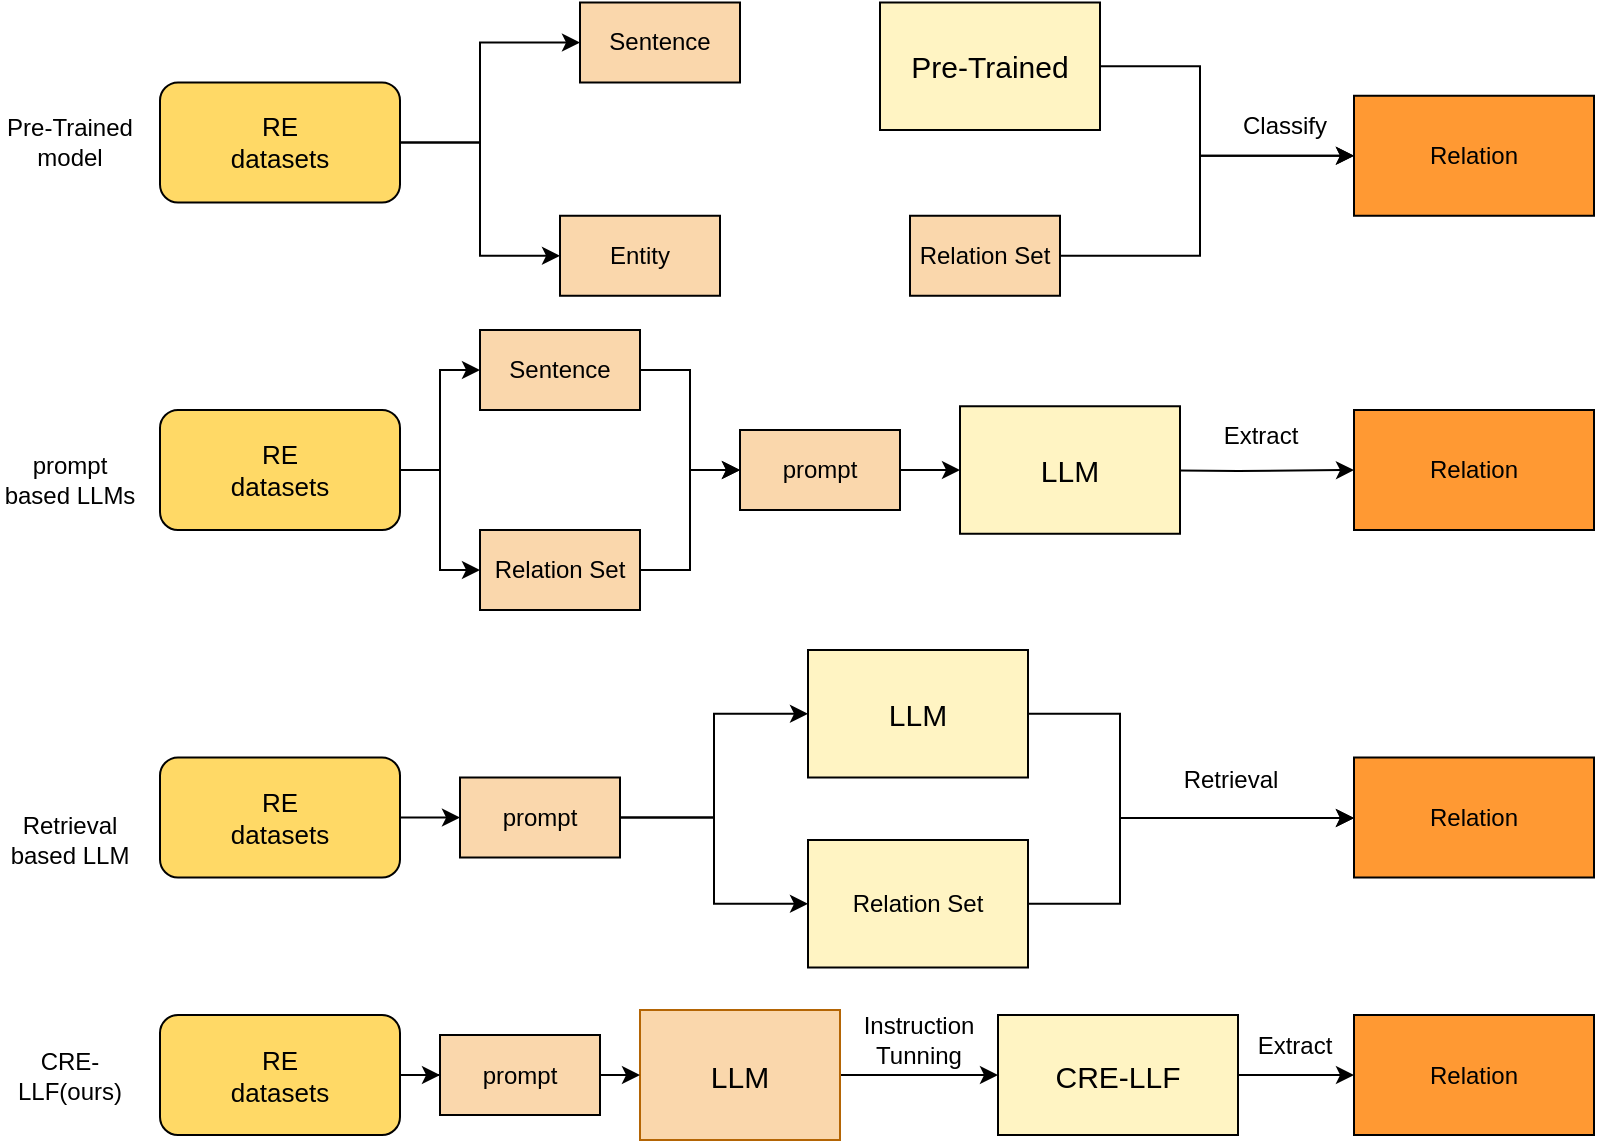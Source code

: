 <mxfile version="22.1.17" type="github">
  <diagram name="第 1 页" id="flA4l-o1dxtjvLFhLCzr">
    <mxGraphModel dx="906" dy="579" grid="1" gridSize="10" guides="1" tooltips="1" connect="1" arrows="1" fold="1" page="1" pageScale="1" pageWidth="827" pageHeight="1169" math="0" shadow="0">
      <root>
        <mxCell id="0" />
        <mxCell id="1" parent="0" />
        <mxCell id="z9Jyv8x2uTpzBOAvSgdd-29" style="edgeStyle=orthogonalEdgeStyle;rounded=0;orthogonalLoop=1;jettySize=auto;html=1;exitX=1;exitY=0.5;exitDx=0;exitDy=0;" parent="1" source="jGrp5Y4HYreiGU5nSvVj-3" target="z9Jyv8x2uTpzBOAvSgdd-26" edge="1">
          <mxGeometry relative="1" as="geometry" />
        </mxCell>
        <mxCell id="jGrp5Y4HYreiGU5nSvVj-3" value="&lt;font style=&quot;font-size: 13px;&quot;&gt;RE&lt;br&gt;datasets&lt;/font&gt;" style="rounded=1;whiteSpace=wrap;html=1;fillColor=#FFD966;gradientColor=none;" parent="1" vertex="1">
          <mxGeometry x="110" y="582.5" width="120" height="60" as="geometry" />
        </mxCell>
        <mxCell id="jGrp5Y4HYreiGU5nSvVj-10" value="&lt;font style=&quot;font-size: 12px;&quot;&gt;Instruction &lt;br&gt;Tunning&lt;/font&gt;" style="text;html=1;align=center;verticalAlign=middle;resizable=0;points=[];autosize=1;strokeColor=none;fillColor=none;" parent="1" vertex="1">
          <mxGeometry x="449" y="575" width="80" height="40" as="geometry" />
        </mxCell>
        <mxCell id="jGrp5Y4HYreiGU5nSvVj-49" value="" style="edgeStyle=orthogonalEdgeStyle;rounded=0;orthogonalLoop=1;jettySize=auto;html=1;" parent="1" source="jGrp5Y4HYreiGU5nSvVj-17" target="jGrp5Y4HYreiGU5nSvVj-48" edge="1">
          <mxGeometry relative="1" as="geometry" />
        </mxCell>
        <mxCell id="jGrp5Y4HYreiGU5nSvVj-17" value="&lt;font style=&quot;font-size: 15px;&quot;&gt;CRE-LLF&lt;/font&gt;" style="rounded=0;whiteSpace=wrap;html=1;fillColor=#FFF4C3;" parent="1" vertex="1">
          <mxGeometry x="529" y="582.5" width="120" height="60" as="geometry" />
        </mxCell>
        <mxCell id="jGrp5Y4HYreiGU5nSvVj-21" value="CRE-LLF(ours)" style="text;html=1;strokeColor=none;fillColor=none;align=center;verticalAlign=middle;whiteSpace=wrap;rounded=0;" parent="1" vertex="1">
          <mxGeometry x="30" y="597.5" width="70" height="30" as="geometry" />
        </mxCell>
        <mxCell id="jGrp5Y4HYreiGU5nSvVj-22" value="Pre-Trained model" style="text;html=1;strokeColor=none;fillColor=none;align=center;verticalAlign=middle;whiteSpace=wrap;rounded=0;" parent="1" vertex="1">
          <mxGeometry x="30" y="131.25" width="70" height="30" as="geometry" />
        </mxCell>
        <mxCell id="jGrp5Y4HYreiGU5nSvVj-28" style="edgeStyle=orthogonalEdgeStyle;rounded=0;orthogonalLoop=1;jettySize=auto;html=1;exitX=1;exitY=0.5;exitDx=0;exitDy=0;entryX=0;entryY=0.5;entryDx=0;entryDy=0;" parent="1" source="jGrp5Y4HYreiGU5nSvVj-23" target="jGrp5Y4HYreiGU5nSvVj-25" edge="1">
          <mxGeometry relative="1" as="geometry" />
        </mxCell>
        <mxCell id="jGrp5Y4HYreiGU5nSvVj-35" style="edgeStyle=orthogonalEdgeStyle;rounded=0;orthogonalLoop=1;jettySize=auto;html=1;exitX=1;exitY=0.5;exitDx=0;exitDy=0;entryX=0;entryY=0.5;entryDx=0;entryDy=0;" parent="1" source="jGrp5Y4HYreiGU5nSvVj-23" target="jGrp5Y4HYreiGU5nSvVj-24" edge="1">
          <mxGeometry relative="1" as="geometry">
            <Array as="points">
              <mxPoint x="270" y="96.25" />
            </Array>
          </mxGeometry>
        </mxCell>
        <mxCell id="jGrp5Y4HYreiGU5nSvVj-23" value="&lt;font style=&quot;font-size: 13px;&quot;&gt;RE&lt;br&gt;datasets&lt;/font&gt;" style="rounded=1;whiteSpace=wrap;html=1;fillColor=#FFD966;gradientColor=none;" parent="1" vertex="1">
          <mxGeometry x="110" y="116.25" width="120" height="60" as="geometry" />
        </mxCell>
        <mxCell id="jGrp5Y4HYreiGU5nSvVj-24" value="Sentence" style="rounded=0;whiteSpace=wrap;html=1;fillColor=#FAD7AC;strokeColor=#000000;" parent="1" vertex="1">
          <mxGeometry x="320" y="76.25" width="80" height="40" as="geometry" />
        </mxCell>
        <mxCell id="jGrp5Y4HYreiGU5nSvVj-25" value="Entity" style="rounded=0;whiteSpace=wrap;html=1;fillColor=#FAD7AC;" parent="1" vertex="1">
          <mxGeometry x="310" y="182.88" width="80" height="40" as="geometry" />
        </mxCell>
        <mxCell id="jGrp5Y4HYreiGU5nSvVj-52" style="edgeStyle=orthogonalEdgeStyle;rounded=0;orthogonalLoop=1;jettySize=auto;html=1;exitX=1;exitY=0.5;exitDx=0;exitDy=0;entryX=0;entryY=0.5;entryDx=0;entryDy=0;" parent="1" source="jGrp5Y4HYreiGU5nSvVj-36" target="jGrp5Y4HYreiGU5nSvVj-45" edge="1">
          <mxGeometry relative="1" as="geometry">
            <Array as="points">
              <mxPoint x="630" y="108" />
              <mxPoint x="630" y="153" />
            </Array>
          </mxGeometry>
        </mxCell>
        <mxCell id="jGrp5Y4HYreiGU5nSvVj-36" value="&lt;span style=&quot;font-size: 15px;&quot;&gt;Pre-Trained&lt;/span&gt;" style="rounded=0;whiteSpace=wrap;html=1;fillColor=#FFF4C3;" parent="1" vertex="1">
          <mxGeometry x="470" y="76.25" width="110" height="63.75" as="geometry" />
        </mxCell>
        <mxCell id="jGrp5Y4HYreiGU5nSvVj-45" value="Relation" style="whiteSpace=wrap;html=1;rounded=0;fillColor=#FF9933;" parent="1" vertex="1">
          <mxGeometry x="707" y="122.88" width="120" height="60" as="geometry" />
        </mxCell>
        <mxCell id="jGrp5Y4HYreiGU5nSvVj-47" value="Classify" style="text;html=1;align=center;verticalAlign=middle;resizable=0;points=[];autosize=1;strokeColor=none;fillColor=none;" parent="1" vertex="1">
          <mxGeometry x="637" y="122.88" width="70" height="30" as="geometry" />
        </mxCell>
        <mxCell id="jGrp5Y4HYreiGU5nSvVj-48" value="Relation" style="whiteSpace=wrap;html=1;fillColor=#FF9933;rounded=0;" parent="1" vertex="1">
          <mxGeometry x="707" y="582.5" width="120" height="60" as="geometry" />
        </mxCell>
        <mxCell id="z9Jyv8x2uTpzBOAvSgdd-49" style="edgeStyle=orthogonalEdgeStyle;rounded=0;orthogonalLoop=1;jettySize=auto;html=1;exitX=1;exitY=0.5;exitDx=0;exitDy=0;entryX=0;entryY=0.5;entryDx=0;entryDy=0;" parent="1" source="z9Jyv8x2uTpzBOAvSgdd-2" target="z9Jyv8x2uTpzBOAvSgdd-7" edge="1">
          <mxGeometry relative="1" as="geometry" />
        </mxCell>
        <mxCell id="z9Jyv8x2uTpzBOAvSgdd-50" style="edgeStyle=orthogonalEdgeStyle;rounded=0;orthogonalLoop=1;jettySize=auto;html=1;exitX=1;exitY=0.5;exitDx=0;exitDy=0;entryX=0;entryY=0.5;entryDx=0;entryDy=0;" parent="1" source="z9Jyv8x2uTpzBOAvSgdd-2" target="z9Jyv8x2uTpzBOAvSgdd-11" edge="1">
          <mxGeometry relative="1" as="geometry" />
        </mxCell>
        <mxCell id="z9Jyv8x2uTpzBOAvSgdd-2" value="&lt;font style=&quot;font-size: 13px;&quot;&gt;RE&lt;br&gt;datasets&lt;/font&gt;" style="rounded=1;whiteSpace=wrap;html=1;fillColor=#FFD966;gradientColor=none;" parent="1" vertex="1">
          <mxGeometry x="110" y="280" width="120" height="60" as="geometry" />
        </mxCell>
        <mxCell id="z9Jyv8x2uTpzBOAvSgdd-20" style="edgeStyle=orthogonalEdgeStyle;rounded=0;orthogonalLoop=1;jettySize=auto;html=1;exitX=1;exitY=0.5;exitDx=0;exitDy=0;entryX=0;entryY=0.5;entryDx=0;entryDy=0;" parent="1" source="z9Jyv8x2uTpzBOAvSgdd-7" target="z9Jyv8x2uTpzBOAvSgdd-19" edge="1">
          <mxGeometry relative="1" as="geometry" />
        </mxCell>
        <mxCell id="z9Jyv8x2uTpzBOAvSgdd-7" value="Sentence" style="rounded=0;whiteSpace=wrap;html=1;fillColor=#FAD7AC;strokeColor=default;" parent="1" vertex="1">
          <mxGeometry x="270" y="240" width="80" height="40" as="geometry" />
        </mxCell>
        <mxCell id="z9Jyv8x2uTpzBOAvSgdd-21" style="edgeStyle=orthogonalEdgeStyle;rounded=0;orthogonalLoop=1;jettySize=auto;html=1;exitX=1;exitY=0.5;exitDx=0;exitDy=0;entryX=0;entryY=0.5;entryDx=0;entryDy=0;" parent="1" source="z9Jyv8x2uTpzBOAvSgdd-11" target="z9Jyv8x2uTpzBOAvSgdd-19" edge="1">
          <mxGeometry relative="1" as="geometry" />
        </mxCell>
        <mxCell id="z9Jyv8x2uTpzBOAvSgdd-11" value="Relation Set" style="rounded=0;whiteSpace=wrap;html=1;fillColor=#FAD7AC;" parent="1" vertex="1">
          <mxGeometry x="270" y="340" width="80" height="40" as="geometry" />
        </mxCell>
        <mxCell id="z9Jyv8x2uTpzBOAvSgdd-16" style="edgeStyle=orthogonalEdgeStyle;rounded=0;orthogonalLoop=1;jettySize=auto;html=1;exitX=1;exitY=0.5;exitDx=0;exitDy=0;entryX=0;entryY=0.5;entryDx=0;entryDy=0;" parent="1" target="z9Jyv8x2uTpzBOAvSgdd-15" edge="1">
          <mxGeometry relative="1" as="geometry">
            <mxPoint x="590" y="310.005" as="sourcePoint" />
          </mxGeometry>
        </mxCell>
        <mxCell id="z9Jyv8x2uTpzBOAvSgdd-15" value="Relation" style="whiteSpace=wrap;html=1;rounded=0;fillColor=#FF9933;" parent="1" vertex="1">
          <mxGeometry x="707" y="280" width="120" height="60" as="geometry" />
        </mxCell>
        <mxCell id="z9Jyv8x2uTpzBOAvSgdd-18" value="&lt;font style=&quot;font-size: 15px;&quot;&gt;LLM&lt;/font&gt;" style="rounded=0;whiteSpace=wrap;html=1;fillColor=#FFF4C3;" parent="1" vertex="1">
          <mxGeometry x="510" y="278.13" width="110" height="63.75" as="geometry" />
        </mxCell>
        <mxCell id="z9Jyv8x2uTpzBOAvSgdd-24" style="edgeStyle=orthogonalEdgeStyle;rounded=0;orthogonalLoop=1;jettySize=auto;html=1;exitX=1;exitY=0.5;exitDx=0;exitDy=0;entryX=0;entryY=0.5;entryDx=0;entryDy=0;" parent="1" source="z9Jyv8x2uTpzBOAvSgdd-19" target="z9Jyv8x2uTpzBOAvSgdd-18" edge="1">
          <mxGeometry relative="1" as="geometry" />
        </mxCell>
        <mxCell id="z9Jyv8x2uTpzBOAvSgdd-19" value="prompt" style="rounded=0;whiteSpace=wrap;html=1;fillColor=#FAD7AC;" parent="1" vertex="1">
          <mxGeometry x="400" y="290" width="80" height="40" as="geometry" />
        </mxCell>
        <mxCell id="z9Jyv8x2uTpzBOAvSgdd-31" value="" style="edgeStyle=orthogonalEdgeStyle;rounded=0;orthogonalLoop=1;jettySize=auto;html=1;" parent="1" source="z9Jyv8x2uTpzBOAvSgdd-25" target="jGrp5Y4HYreiGU5nSvVj-17" edge="1">
          <mxGeometry relative="1" as="geometry" />
        </mxCell>
        <mxCell id="z9Jyv8x2uTpzBOAvSgdd-25" value="&lt;font style=&quot;font-size: 15px;&quot;&gt;LLM&lt;/font&gt;" style="rounded=0;whiteSpace=wrap;html=1;fillColor=#fad7ac;strokeColor=#b46504;" parent="1" vertex="1">
          <mxGeometry x="350" y="580" width="100" height="65" as="geometry" />
        </mxCell>
        <mxCell id="z9Jyv8x2uTpzBOAvSgdd-30" style="edgeStyle=orthogonalEdgeStyle;rounded=0;orthogonalLoop=1;jettySize=auto;html=1;exitX=1;exitY=0.5;exitDx=0;exitDy=0;entryX=0;entryY=0.5;entryDx=0;entryDy=0;" parent="1" source="z9Jyv8x2uTpzBOAvSgdd-26" target="z9Jyv8x2uTpzBOAvSgdd-25" edge="1">
          <mxGeometry relative="1" as="geometry" />
        </mxCell>
        <mxCell id="z9Jyv8x2uTpzBOAvSgdd-26" value="prompt" style="rounded=0;whiteSpace=wrap;html=1;fillColor=#FAD7AC;" parent="1" vertex="1">
          <mxGeometry x="250" y="592.5" width="80" height="40" as="geometry" />
        </mxCell>
        <mxCell id="z9Jyv8x2uTpzBOAvSgdd-32" value="prompt based LLMs" style="text;html=1;strokeColor=none;fillColor=none;align=center;verticalAlign=middle;whiteSpace=wrap;rounded=0;" parent="1" vertex="1">
          <mxGeometry x="30" y="300" width="70" height="30" as="geometry" />
        </mxCell>
        <mxCell id="z9Jyv8x2uTpzBOAvSgdd-33" value="Extract" style="text;html=1;align=center;verticalAlign=middle;resizable=0;points=[];autosize=1;strokeColor=none;fillColor=none;" parent="1" vertex="1">
          <mxGeometry x="630" y="278.13" width="60" height="30" as="geometry" />
        </mxCell>
        <mxCell id="z9Jyv8x2uTpzBOAvSgdd-52" value="" style="edgeStyle=orthogonalEdgeStyle;rounded=0;orthogonalLoop=1;jettySize=auto;html=1;" parent="1" source="z9Jyv8x2uTpzBOAvSgdd-34" target="z9Jyv8x2uTpzBOAvSgdd-45" edge="1">
          <mxGeometry relative="1" as="geometry" />
        </mxCell>
        <mxCell id="z9Jyv8x2uTpzBOAvSgdd-34" value="&lt;font style=&quot;font-size: 13px;&quot;&gt;RE&lt;br&gt;datasets&lt;/font&gt;" style="rounded=1;whiteSpace=wrap;html=1;fillColor=#FFD966;gradientColor=none;" parent="1" vertex="1">
          <mxGeometry x="110" y="453.75" width="120" height="60" as="geometry" />
        </mxCell>
        <mxCell id="z9Jyv8x2uTpzBOAvSgdd-42" value="Relation" style="whiteSpace=wrap;html=1;rounded=0;fillColor=#FF9933;" parent="1" vertex="1">
          <mxGeometry x="707" y="453.75" width="120" height="60" as="geometry" />
        </mxCell>
        <mxCell id="z9Jyv8x2uTpzBOAvSgdd-56" style="edgeStyle=orthogonalEdgeStyle;rounded=0;orthogonalLoop=1;jettySize=auto;html=1;exitX=1;exitY=0.5;exitDx=0;exitDy=0;entryX=0;entryY=0.5;entryDx=0;entryDy=0;" parent="1" source="z9Jyv8x2uTpzBOAvSgdd-45" target="z9Jyv8x2uTpzBOAvSgdd-55" edge="1">
          <mxGeometry relative="1" as="geometry" />
        </mxCell>
        <mxCell id="z9Jyv8x2uTpzBOAvSgdd-57" style="edgeStyle=orthogonalEdgeStyle;rounded=0;orthogonalLoop=1;jettySize=auto;html=1;exitX=1;exitY=0.5;exitDx=0;exitDy=0;entryX=0;entryY=0.5;entryDx=0;entryDy=0;" parent="1" source="z9Jyv8x2uTpzBOAvSgdd-45" target="z9Jyv8x2uTpzBOAvSgdd-53" edge="1">
          <mxGeometry relative="1" as="geometry" />
        </mxCell>
        <mxCell id="z9Jyv8x2uTpzBOAvSgdd-45" value="prompt" style="rounded=0;whiteSpace=wrap;html=1;fillColor=#FAD7AC;" parent="1" vertex="1">
          <mxGeometry x="260" y="463.75" width="80" height="40" as="geometry" />
        </mxCell>
        <mxCell id="z9Jyv8x2uTpzBOAvSgdd-46" value="Retrieval based LLM" style="text;html=1;strokeColor=none;fillColor=none;align=center;verticalAlign=middle;whiteSpace=wrap;rounded=0;" parent="1" vertex="1">
          <mxGeometry x="30" y="480" width="70" height="30" as="geometry" />
        </mxCell>
        <mxCell id="z9Jyv8x2uTpzBOAvSgdd-47" value="Retrieval" style="text;html=1;align=center;verticalAlign=middle;resizable=0;points=[];autosize=1;strokeColor=none;fillColor=none;" parent="1" vertex="1">
          <mxGeometry x="610" y="450" width="70" height="30" as="geometry" />
        </mxCell>
        <mxCell id="z9Jyv8x2uTpzBOAvSgdd-58" style="edgeStyle=orthogonalEdgeStyle;rounded=0;orthogonalLoop=1;jettySize=auto;html=1;exitX=1;exitY=0.5;exitDx=0;exitDy=0;" parent="1" source="z9Jyv8x2uTpzBOAvSgdd-53" target="z9Jyv8x2uTpzBOAvSgdd-42" edge="1">
          <mxGeometry relative="1" as="geometry">
            <Array as="points">
              <mxPoint x="590" y="432" />
              <mxPoint x="590" y="484" />
            </Array>
          </mxGeometry>
        </mxCell>
        <mxCell id="z9Jyv8x2uTpzBOAvSgdd-53" value="&lt;font style=&quot;font-size: 15px;&quot;&gt;LLM&lt;/font&gt;" style="rounded=0;whiteSpace=wrap;html=1;fillColor=#FFF4C3;" parent="1" vertex="1">
          <mxGeometry x="434" y="400" width="110" height="63.75" as="geometry" />
        </mxCell>
        <mxCell id="z9Jyv8x2uTpzBOAvSgdd-60" style="edgeStyle=orthogonalEdgeStyle;rounded=0;orthogonalLoop=1;jettySize=auto;html=1;exitX=1;exitY=0.5;exitDx=0;exitDy=0;" parent="1" source="z9Jyv8x2uTpzBOAvSgdd-55" target="z9Jyv8x2uTpzBOAvSgdd-42" edge="1">
          <mxGeometry relative="1" as="geometry">
            <Array as="points">
              <mxPoint x="590" y="527" />
              <mxPoint x="590" y="484" />
            </Array>
          </mxGeometry>
        </mxCell>
        <mxCell id="z9Jyv8x2uTpzBOAvSgdd-55" value="Relation Set" style="rounded=0;whiteSpace=wrap;html=1;fillColor=#FFF4C3;" parent="1" vertex="1">
          <mxGeometry x="434" y="495" width="110" height="63.75" as="geometry" />
        </mxCell>
        <mxCell id="z9Jyv8x2uTpzBOAvSgdd-61" value="Extract" style="text;html=1;align=center;verticalAlign=middle;resizable=0;points=[];autosize=1;strokeColor=none;fillColor=none;" parent="1" vertex="1">
          <mxGeometry x="647" y="582.5" width="60" height="30" as="geometry" />
        </mxCell>
        <mxCell id="uANaSI1cVHbDvgKkwEjF-4" style="edgeStyle=orthogonalEdgeStyle;rounded=0;orthogonalLoop=1;jettySize=auto;html=1;entryX=0;entryY=0.5;entryDx=0;entryDy=0;" edge="1" parent="1" source="uANaSI1cVHbDvgKkwEjF-3" target="jGrp5Y4HYreiGU5nSvVj-45">
          <mxGeometry relative="1" as="geometry">
            <Array as="points">
              <mxPoint x="630" y="203" />
              <mxPoint x="630" y="153" />
            </Array>
          </mxGeometry>
        </mxCell>
        <mxCell id="uANaSI1cVHbDvgKkwEjF-3" value="Relation Set" style="rounded=0;whiteSpace=wrap;html=1;fillColor=#FAD7AC;" vertex="1" parent="1">
          <mxGeometry x="485" y="182.88" width="75" height="40" as="geometry" />
        </mxCell>
      </root>
    </mxGraphModel>
  </diagram>
</mxfile>
